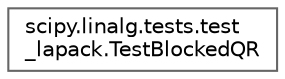 digraph "Graphical Class Hierarchy"
{
 // LATEX_PDF_SIZE
  bgcolor="transparent";
  edge [fontname=Helvetica,fontsize=10,labelfontname=Helvetica,labelfontsize=10];
  node [fontname=Helvetica,fontsize=10,shape=box,height=0.2,width=0.4];
  rankdir="LR";
  Node0 [id="Node000000",label="scipy.linalg.tests.test\l_lapack.TestBlockedQR",height=0.2,width=0.4,color="grey40", fillcolor="white", style="filled",URL="$d9/de0/classscipy_1_1linalg_1_1tests_1_1test__lapack_1_1TestBlockedQR.html",tooltip=" "];
}
